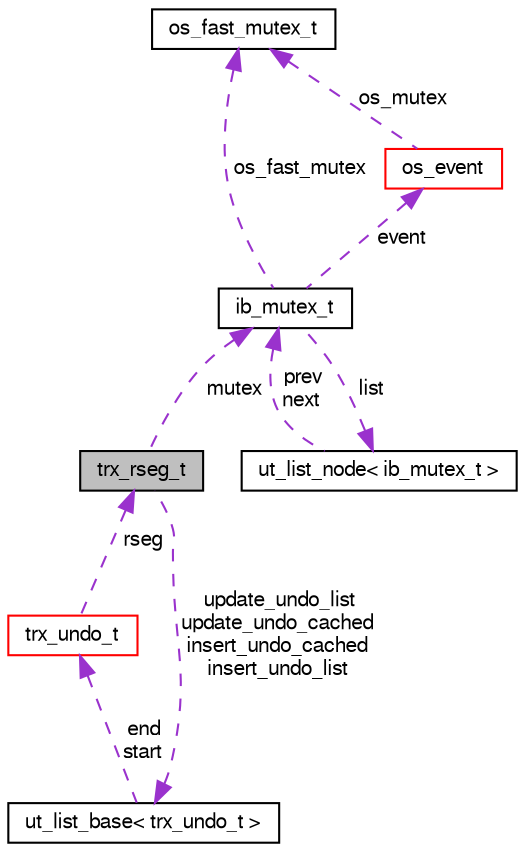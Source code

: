 digraph "trx_rseg_t"
{
  bgcolor="transparent";
  edge [fontname="FreeSans",fontsize="10",labelfontname="FreeSans",labelfontsize="10"];
  node [fontname="FreeSans",fontsize="10",shape=record];
  Node1 [label="trx_rseg_t",height=0.2,width=0.4,color="black", fillcolor="grey75", style="filled" fontcolor="black"];
  Node2 -> Node1 [dir="back",color="darkorchid3",fontsize="10",style="dashed",label=" mutex" ,fontname="FreeSans"];
  Node2 [label="ib_mutex_t",height=0.2,width=0.4,color="black",URL="$structib__mutex__t.html"];
  Node3 -> Node2 [dir="back",color="darkorchid3",fontsize="10",style="dashed",label=" event" ,fontname="FreeSans"];
  Node3 [label="os_event",height=0.2,width=0.4,color="red",URL="$structos__event.html"];
  Node4 -> Node3 [dir="back",color="darkorchid3",fontsize="10",style="dashed",label=" os_mutex" ,fontname="FreeSans"];
  Node4 [label="os_fast_mutex_t",height=0.2,width=0.4,color="black",URL="$structos__fast__mutex__t.html"];
  Node5 -> Node2 [dir="back",color="darkorchid3",fontsize="10",style="dashed",label=" list" ,fontname="FreeSans"];
  Node5 [label="ut_list_node\< ib_mutex_t \>",height=0.2,width=0.4,color="black",URL="$structut__list__node.html"];
  Node2 -> Node5 [dir="back",color="darkorchid3",fontsize="10",style="dashed",label=" prev\nnext" ,fontname="FreeSans"];
  Node4 -> Node2 [dir="back",color="darkorchid3",fontsize="10",style="dashed",label=" os_fast_mutex" ,fontname="FreeSans"];
  Node6 -> Node1 [dir="back",color="darkorchid3",fontsize="10",style="dashed",label=" update_undo_list\nupdate_undo_cached\ninsert_undo_cached\ninsert_undo_list" ,fontname="FreeSans"];
  Node6 [label="ut_list_base\< trx_undo_t \>",height=0.2,width=0.4,color="black",URL="$structut__list__base.html"];
  Node7 -> Node6 [dir="back",color="darkorchid3",fontsize="10",style="dashed",label=" end\nstart" ,fontname="FreeSans"];
  Node7 [label="trx_undo_t",height=0.2,width=0.4,color="red",URL="$structtrx__undo__t.html"];
  Node1 -> Node7 [dir="back",color="darkorchid3",fontsize="10",style="dashed",label=" rseg" ,fontname="FreeSans"];
}
